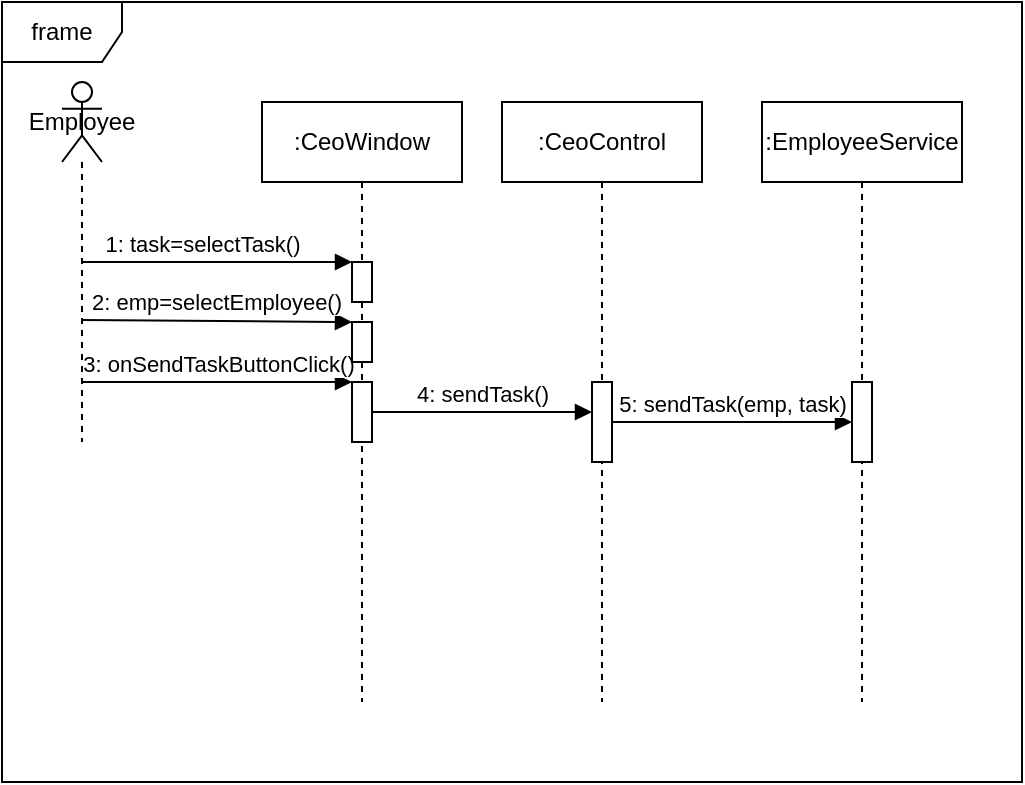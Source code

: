 <mxfile version="26.2.14">
  <diagram id="C5RBs43oDa-KdzZeNtuy" name="Page-1">
    <mxGraphModel dx="1468" dy="402" grid="1" gridSize="10" guides="1" tooltips="1" connect="1" arrows="1" fold="1" page="1" pageScale="1" pageWidth="827" pageHeight="1169" math="0" shadow="0">
      <root>
        <mxCell id="WIyWlLk6GJQsqaUBKTNV-0" />
        <mxCell id="WIyWlLk6GJQsqaUBKTNV-1" parent="WIyWlLk6GJQsqaUBKTNV-0" />
        <mxCell id="wZf27ZP8mRITOaO82XLp-6" value="Employee" style="shape=umlLifeline;perimeter=lifelinePerimeter;whiteSpace=wrap;html=1;container=1;dropTarget=0;collapsible=0;recursiveResize=0;outlineConnect=0;portConstraint=eastwest;newEdgeStyle={&quot;curved&quot;:0,&quot;rounded&quot;:0};participant=umlActor;size=40;" parent="WIyWlLk6GJQsqaUBKTNV-1" vertex="1">
          <mxGeometry x="-40" y="40" width="20" height="180" as="geometry" />
        </mxCell>
        <mxCell id="wZf27ZP8mRITOaO82XLp-12" value="frame" style="shape=umlFrame;whiteSpace=wrap;html=1;pointerEvents=0;" parent="WIyWlLk6GJQsqaUBKTNV-1" vertex="1">
          <mxGeometry x="-70" width="510" height="390" as="geometry" />
        </mxCell>
        <mxCell id="wZf27ZP8mRITOaO82XLp-18" value="2: emp=selectEmployee()" style="html=1;verticalAlign=bottom;endArrow=block;curved=0;rounded=0;" parent="WIyWlLk6GJQsqaUBKTNV-1" target="wZf27ZP8mRITOaO82XLp-30" edge="1">
          <mxGeometry width="80" relative="1" as="geometry">
            <mxPoint x="-30" y="159" as="sourcePoint" />
            <mxPoint x="140" y="159" as="targetPoint" />
          </mxGeometry>
        </mxCell>
        <mxCell id="wZf27ZP8mRITOaO82XLp-20" value="3: onSendTaskButtonClick()" style="html=1;verticalAlign=bottom;endArrow=block;curved=0;rounded=0;" parent="WIyWlLk6GJQsqaUBKTNV-1" target="wZf27ZP8mRITOaO82XLp-31" edge="1">
          <mxGeometry width="80" relative="1" as="geometry">
            <mxPoint x="-30" y="190" as="sourcePoint" />
            <mxPoint x="140.0" y="190" as="targetPoint" />
          </mxGeometry>
        </mxCell>
        <mxCell id="wZf27ZP8mRITOaO82XLp-22" value="4: sendTask()" style="html=1;verticalAlign=bottom;endArrow=block;curved=0;rounded=0;" parent="WIyWlLk6GJQsqaUBKTNV-1" source="wZf27ZP8mRITOaO82XLp-31" target="wZf27ZP8mRITOaO82XLp-23" edge="1">
          <mxGeometry width="80" relative="1" as="geometry">
            <mxPoint x="150" y="200" as="sourcePoint" />
            <mxPoint x="220" y="210" as="targetPoint" />
          </mxGeometry>
        </mxCell>
        <mxCell id="wZf27ZP8mRITOaO82XLp-24" value=":CeoWindow" style="shape=umlLifeline;perimeter=lifelinePerimeter;whiteSpace=wrap;html=1;container=1;dropTarget=0;collapsible=0;recursiveResize=0;outlineConnect=0;portConstraint=eastwest;newEdgeStyle={&quot;curved&quot;:0,&quot;rounded&quot;:0};" parent="WIyWlLk6GJQsqaUBKTNV-1" vertex="1">
          <mxGeometry x="60" y="50" width="100" height="300" as="geometry" />
        </mxCell>
        <mxCell id="wZf27ZP8mRITOaO82XLp-29" value="" style="html=1;points=[[0,0,0,0,5],[0,1,0,0,-5],[1,0,0,0,5],[1,1,0,0,-5]];perimeter=orthogonalPerimeter;outlineConnect=0;targetShapes=umlLifeline;portConstraint=eastwest;newEdgeStyle={&quot;curved&quot;:0,&quot;rounded&quot;:0};" parent="wZf27ZP8mRITOaO82XLp-24" vertex="1">
          <mxGeometry x="45" y="80" width="10" height="20" as="geometry" />
        </mxCell>
        <mxCell id="wZf27ZP8mRITOaO82XLp-27" value="1: task=selectTask()" style="html=1;verticalAlign=bottom;endArrow=block;curved=0;rounded=0;" parent="wZf27ZP8mRITOaO82XLp-24" source="wZf27ZP8mRITOaO82XLp-29" target="wZf27ZP8mRITOaO82XLp-24" edge="1">
          <mxGeometry y="81" width="80" relative="1" as="geometry">
            <mxPoint x="-120" y="90" as="sourcePoint" />
            <mxPoint x="-40" y="90" as="targetPoint" />
            <mxPoint x="-80" y="-10" as="offset" />
          </mxGeometry>
        </mxCell>
        <mxCell id="wZf27ZP8mRITOaO82XLp-30" value="" style="html=1;points=[[0,0,0,0,5],[0,1,0,0,-5],[1,0,0,0,5],[1,1,0,0,-5]];perimeter=orthogonalPerimeter;outlineConnect=0;targetShapes=umlLifeline;portConstraint=eastwest;newEdgeStyle={&quot;curved&quot;:0,&quot;rounded&quot;:0};" parent="wZf27ZP8mRITOaO82XLp-24" vertex="1">
          <mxGeometry x="45" y="110" width="10" height="20" as="geometry" />
        </mxCell>
        <mxCell id="wZf27ZP8mRITOaO82XLp-31" value="" style="html=1;points=[[0,0,0,0,5],[0,1,0,0,-5],[1,0,0,0,5],[1,1,0,0,-5]];perimeter=orthogonalPerimeter;outlineConnect=0;targetShapes=umlLifeline;portConstraint=eastwest;newEdgeStyle={&quot;curved&quot;:0,&quot;rounded&quot;:0};" parent="wZf27ZP8mRITOaO82XLp-24" vertex="1">
          <mxGeometry x="45" y="140" width="10" height="30" as="geometry" />
        </mxCell>
        <mxCell id="wZf27ZP8mRITOaO82XLp-28" value="" style="html=1;verticalAlign=bottom;endArrow=block;curved=0;rounded=0;" parent="WIyWlLk6GJQsqaUBKTNV-1" target="wZf27ZP8mRITOaO82XLp-29" edge="1">
          <mxGeometry width="80" relative="1" as="geometry">
            <mxPoint x="-30" y="130" as="sourcePoint" />
            <mxPoint x="140" y="130" as="targetPoint" />
          </mxGeometry>
        </mxCell>
        <mxCell id="wZf27ZP8mRITOaO82XLp-32" value=":CeoControl" style="shape=umlLifeline;perimeter=lifelinePerimeter;whiteSpace=wrap;html=1;container=1;dropTarget=0;collapsible=0;recursiveResize=0;outlineConnect=0;portConstraint=eastwest;newEdgeStyle={&quot;curved&quot;:0,&quot;rounded&quot;:0};" parent="WIyWlLk6GJQsqaUBKTNV-1" vertex="1">
          <mxGeometry x="180" y="50" width="100" height="300" as="geometry" />
        </mxCell>
        <mxCell id="wZf27ZP8mRITOaO82XLp-23" value="" style="html=1;points=[[0,0,0,0,5],[0,1,0,0,-5],[1,0,0,0,5],[1,1,0,0,-5]];perimeter=orthogonalPerimeter;outlineConnect=0;targetShapes=umlLifeline;portConstraint=eastwest;newEdgeStyle={&quot;curved&quot;:0,&quot;rounded&quot;:0};" parent="wZf27ZP8mRITOaO82XLp-32" vertex="1">
          <mxGeometry x="45" y="140" width="10" height="40" as="geometry" />
        </mxCell>
        <mxCell id="wZf27ZP8mRITOaO82XLp-35" value=":EmployeeService" style="shape=umlLifeline;whiteSpace=wrap;html=1;container=1;dropTarget=0;collapsible=0;recursiveResize=0;outlineConnect=0;portConstraint=eastwest;newEdgeStyle={&quot;curved&quot;:0,&quot;rounded&quot;:0};points=[[0,0,0,0,5],[0,1,0,0,-5],[1,0,0,0,5],[1,1,0,0,-5]];perimeter=rectanglePerimeter;targetShapes=umlLifeline;participant=label;" parent="WIyWlLk6GJQsqaUBKTNV-1" vertex="1">
          <mxGeometry x="310" y="50" width="100" height="300" as="geometry" />
        </mxCell>
        <mxCell id="wZf27ZP8mRITOaO82XLp-37" value="" style="html=1;points=[[0,0,0,0,5],[0,1,0,0,-5],[1,0,0,0,5],[1,1,0,0,-5]];perimeter=orthogonalPerimeter;outlineConnect=0;targetShapes=umlLifeline;portConstraint=eastwest;newEdgeStyle={&quot;curved&quot;:0,&quot;rounded&quot;:0};" parent="wZf27ZP8mRITOaO82XLp-35" vertex="1">
          <mxGeometry x="45" y="140" width="10" height="40" as="geometry" />
        </mxCell>
        <mxCell id="wZf27ZP8mRITOaO82XLp-38" value="5: sendTask(emp, task)" style="html=1;verticalAlign=bottom;endArrow=block;curved=0;rounded=0;" parent="WIyWlLk6GJQsqaUBKTNV-1" source="wZf27ZP8mRITOaO82XLp-23" target="wZf27ZP8mRITOaO82XLp-37" edge="1">
          <mxGeometry width="80" relative="1" as="geometry">
            <mxPoint x="250.0" y="219.66" as="sourcePoint" />
            <mxPoint x="340" y="220" as="targetPoint" />
            <Array as="points">
              <mxPoint x="300" y="210" />
            </Array>
          </mxGeometry>
        </mxCell>
      </root>
    </mxGraphModel>
  </diagram>
</mxfile>
